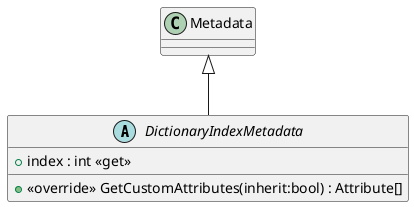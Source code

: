 @startuml
abstract class DictionaryIndexMetadata {
    + index : int <<get>>
    + <<override>> GetCustomAttributes(inherit:bool) : Attribute[]
}
Metadata <|-- DictionaryIndexMetadata
@enduml
